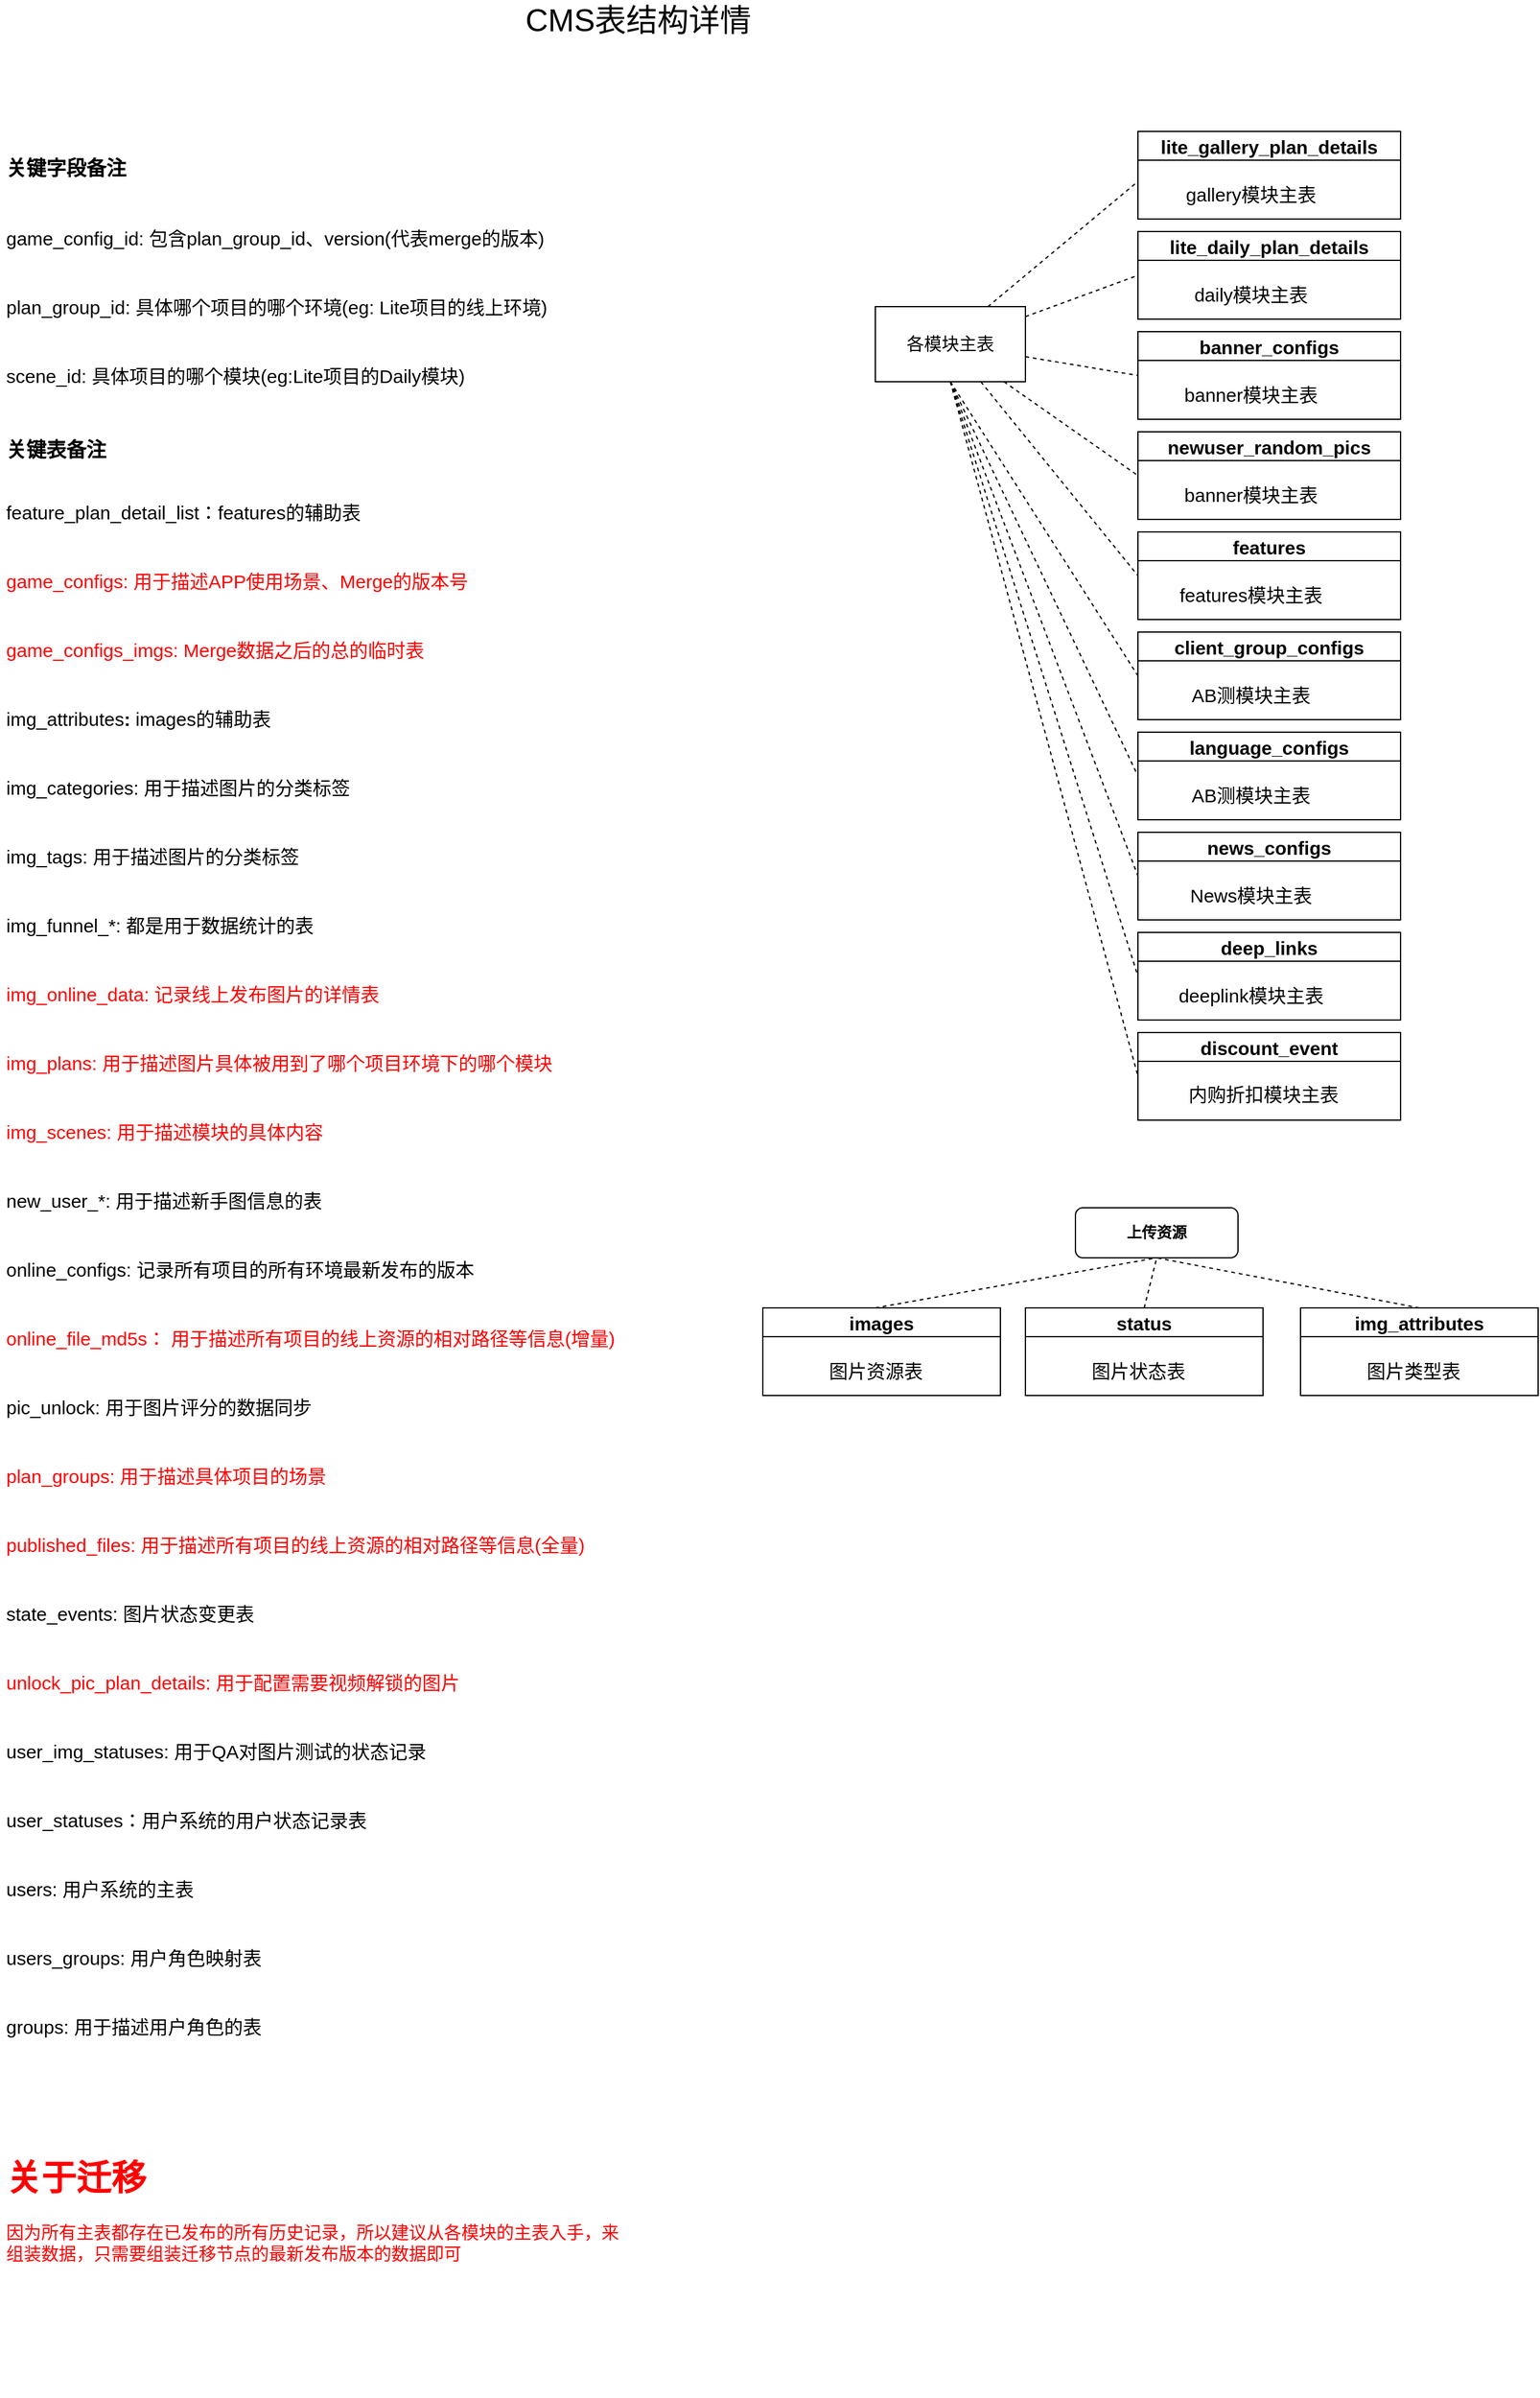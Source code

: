 <mxfile version="18.2.0" type="github">
  <diagram id="C5RBs43oDa-KdzZeNtuy" name="Page-1">
    <mxGraphModel dx="1183" dy="793" grid="1" gridSize="10" guides="1" tooltips="1" connect="1" arrows="1" fold="1" page="1" pageScale="1" pageWidth="827" pageHeight="1169" math="0" shadow="0">
      <root>
        <mxCell id="WIyWlLk6GJQsqaUBKTNV-0" />
        <mxCell id="WIyWlLk6GJQsqaUBKTNV-1" parent="WIyWlLk6GJQsqaUBKTNV-0" />
        <mxCell id="WIyWlLk6GJQsqaUBKTNV-3" value="&lt;b&gt;上传资源&lt;/b&gt;" style="rounded=1;whiteSpace=wrap;html=1;fontSize=12;glass=0;strokeWidth=1;shadow=0;" parent="WIyWlLk6GJQsqaUBKTNV-1" vertex="1">
          <mxGeometry x="890" y="990" width="130" height="40" as="geometry" />
        </mxCell>
        <mxCell id="anklOojbZPtdQO9B7LjY-0" value="&lt;font style=&quot;font-size: 25px;&quot;&gt;CMS表结构详情&lt;/font&gt;" style="text;html=1;align=center;verticalAlign=middle;resizable=0;points=[];autosize=1;strokeColor=none;fillColor=none;" vertex="1" parent="WIyWlLk6GJQsqaUBKTNV-1">
          <mxGeometry x="440" y="30" width="200" height="20" as="geometry" />
        </mxCell>
        <mxCell id="anklOojbZPtdQO9B7LjY-5" value="&lt;h1 style=&quot;font-size: 28px;&quot;&gt;&lt;font style=&quot;font-size: 16px;&quot;&gt;关键字段备注&lt;/font&gt;&lt;/h1&gt;&lt;p style=&quot;&quot;&gt;&lt;font style=&quot;&quot;&gt;&lt;span style=&quot;font-size: 15px;&quot;&gt;game_config_id: 包含plan_group_id、version(代表merge的版本)&lt;/span&gt;&lt;br&gt;&lt;/font&gt;&lt;/p&gt;&lt;p style=&quot;&quot;&gt;&lt;font style=&quot;font-size: 15px;&quot;&gt;plan_group_id: 具体哪个项目的哪个环境(eg: Lite项目的线上环境)&lt;/font&gt;&lt;/p&gt;&lt;p style=&quot;&quot;&gt;&lt;font style=&quot;&quot;&gt;&lt;span style=&quot;font-size: 15px;&quot;&gt;scene_id: 具体项目的哪个模块(eg:Lite项目的Daily模块)&lt;/span&gt;&lt;br&gt;&lt;/font&gt;&lt;/p&gt;&lt;p style=&quot;&quot;&gt;&lt;font style=&quot;font-size: 15px;&quot;&gt;&lt;br&gt;&lt;/font&gt;&lt;/p&gt;" style="text;html=1;strokeColor=none;fillColor=none;spacing=5;spacingTop=-20;whiteSpace=wrap;overflow=hidden;rounded=0;fontSize=25;" vertex="1" parent="WIyWlLk6GJQsqaUBKTNV-1">
          <mxGeometry x="30" y="130" width="450" height="230" as="geometry" />
        </mxCell>
        <mxCell id="anklOojbZPtdQO9B7LjY-10" value="images" style="swimlane;fontSize=15;" vertex="1" parent="WIyWlLk6GJQsqaUBKTNV-1">
          <mxGeometry x="640" y="1070" width="190" height="70" as="geometry" />
        </mxCell>
        <mxCell id="anklOojbZPtdQO9B7LjY-11" value="图片资源表" style="text;html=1;align=center;verticalAlign=middle;resizable=0;points=[];autosize=1;strokeColor=none;fillColor=none;fontSize=15;" vertex="1" parent="anklOojbZPtdQO9B7LjY-10">
          <mxGeometry x="45" y="40" width="90" height="20" as="geometry" />
        </mxCell>
        <mxCell id="anklOojbZPtdQO9B7LjY-12" value="status" style="swimlane;fontSize=15;" vertex="1" parent="WIyWlLk6GJQsqaUBKTNV-1">
          <mxGeometry x="850" y="1070" width="190" height="70" as="geometry" />
        </mxCell>
        <mxCell id="anklOojbZPtdQO9B7LjY-13" value="图片状态表" style="text;html=1;align=center;verticalAlign=middle;resizable=0;points=[];autosize=1;strokeColor=none;fillColor=none;fontSize=15;" vertex="1" parent="anklOojbZPtdQO9B7LjY-12">
          <mxGeometry x="45" y="40" width="90" height="20" as="geometry" />
        </mxCell>
        <mxCell id="anklOojbZPtdQO9B7LjY-14" value="img_attributes" style="swimlane;fontSize=15;" vertex="1" parent="WIyWlLk6GJQsqaUBKTNV-1">
          <mxGeometry x="1070" y="1070" width="190" height="70" as="geometry" />
        </mxCell>
        <mxCell id="anklOojbZPtdQO9B7LjY-15" value="图片类型表" style="text;html=1;align=center;verticalAlign=middle;resizable=0;points=[];autosize=1;strokeColor=none;fillColor=none;fontSize=15;" vertex="1" parent="anklOojbZPtdQO9B7LjY-14">
          <mxGeometry x="45" y="40" width="90" height="20" as="geometry" />
        </mxCell>
        <mxCell id="anklOojbZPtdQO9B7LjY-16" value="" style="endArrow=none;dashed=1;html=1;rounded=0;fontSize=15;entryX=0.5;entryY=1;entryDx=0;entryDy=0;" edge="1" parent="WIyWlLk6GJQsqaUBKTNV-1" target="WIyWlLk6GJQsqaUBKTNV-3">
          <mxGeometry width="50" height="50" relative="1" as="geometry">
            <mxPoint x="730" y="1070" as="sourcePoint" />
            <mxPoint x="780" y="1020" as="targetPoint" />
          </mxGeometry>
        </mxCell>
        <mxCell id="anklOojbZPtdQO9B7LjY-17" value="" style="endArrow=none;dashed=1;html=1;rounded=0;fontSize=15;entryX=0.5;entryY=1;entryDx=0;entryDy=0;exitX=0.5;exitY=0;exitDx=0;exitDy=0;" edge="1" parent="WIyWlLk6GJQsqaUBKTNV-1" source="anklOojbZPtdQO9B7LjY-12" target="WIyWlLk6GJQsqaUBKTNV-3">
          <mxGeometry width="50" height="50" relative="1" as="geometry">
            <mxPoint x="740" y="1080" as="sourcePoint" />
            <mxPoint x="945" y="1020" as="targetPoint" />
          </mxGeometry>
        </mxCell>
        <mxCell id="anklOojbZPtdQO9B7LjY-18" value="" style="endArrow=none;dashed=1;html=1;rounded=0;fontSize=15;entryX=0.5;entryY=1;entryDx=0;entryDy=0;exitX=0.5;exitY=0;exitDx=0;exitDy=0;" edge="1" parent="WIyWlLk6GJQsqaUBKTNV-1" source="anklOojbZPtdQO9B7LjY-14" target="WIyWlLk6GJQsqaUBKTNV-3">
          <mxGeometry width="50" height="50" relative="1" as="geometry">
            <mxPoint x="750" y="1090" as="sourcePoint" />
            <mxPoint x="955" y="1030" as="targetPoint" />
          </mxGeometry>
        </mxCell>
        <mxCell id="anklOojbZPtdQO9B7LjY-20" value="各模块主表" style="rounded=0;whiteSpace=wrap;html=1;fontSize=14;" vertex="1" parent="WIyWlLk6GJQsqaUBKTNV-1">
          <mxGeometry x="730" y="270" width="120" height="60" as="geometry" />
        </mxCell>
        <mxCell id="anklOojbZPtdQO9B7LjY-27" value="" style="endArrow=none;dashed=1;html=1;rounded=0;fontSize=14;exitX=0.75;exitY=0;exitDx=0;exitDy=0;" edge="1" parent="WIyWlLk6GJQsqaUBKTNV-1" source="anklOojbZPtdQO9B7LjY-20">
          <mxGeometry width="50" height="50" relative="1" as="geometry">
            <mxPoint x="890" y="220" as="sourcePoint" />
            <mxPoint x="940" y="170" as="targetPoint" />
          </mxGeometry>
        </mxCell>
        <mxCell id="anklOojbZPtdQO9B7LjY-28" value="" style="endArrow=none;dashed=1;html=1;rounded=0;fontSize=14;entryX=0;entryY=0.5;entryDx=0;entryDy=0;" edge="1" parent="WIyWlLk6GJQsqaUBKTNV-1" source="anklOojbZPtdQO9B7LjY-20" target="anklOojbZPtdQO9B7LjY-34">
          <mxGeometry width="50" height="50" relative="1" as="geometry">
            <mxPoint x="840" y="310" as="sourcePoint" />
            <mxPoint x="940" y="240" as="targetPoint" />
          </mxGeometry>
        </mxCell>
        <mxCell id="anklOojbZPtdQO9B7LjY-29" value="" style="endArrow=none;dashed=1;html=1;rounded=0;fontSize=14;entryX=0;entryY=0.5;entryDx=0;entryDy=0;" edge="1" parent="WIyWlLk6GJQsqaUBKTNV-1" source="anklOojbZPtdQO9B7LjY-20" target="anklOojbZPtdQO9B7LjY-36">
          <mxGeometry width="50" height="50" relative="1" as="geometry">
            <mxPoint x="900" y="270" as="sourcePoint" />
            <mxPoint x="940" y="310" as="targetPoint" />
          </mxGeometry>
        </mxCell>
        <mxCell id="anklOojbZPtdQO9B7LjY-30" value="" style="endArrow=none;dashed=1;html=1;rounded=0;fontSize=14;entryX=0;entryY=0.5;entryDx=0;entryDy=0;" edge="1" parent="WIyWlLk6GJQsqaUBKTNV-1" source="anklOojbZPtdQO9B7LjY-20" target="anklOojbZPtdQO9B7LjY-41">
          <mxGeometry width="50" height="50" relative="1" as="geometry">
            <mxPoint x="840" y="310" as="sourcePoint" />
            <mxPoint x="940" y="380" as="targetPoint" />
          </mxGeometry>
        </mxCell>
        <mxCell id="anklOojbZPtdQO9B7LjY-31" value="" style="endArrow=none;dashed=1;html=1;rounded=0;fontSize=14;entryX=0;entryY=0.5;entryDx=0;entryDy=0;" edge="1" parent="WIyWlLk6GJQsqaUBKTNV-1" source="anklOojbZPtdQO9B7LjY-20" target="anklOojbZPtdQO9B7LjY-38">
          <mxGeometry width="50" height="50" relative="1" as="geometry">
            <mxPoint x="840" y="310" as="sourcePoint" />
            <mxPoint x="910" y="470" as="targetPoint" />
          </mxGeometry>
        </mxCell>
        <mxCell id="anklOojbZPtdQO9B7LjY-32" value="lite_gallery_plan_details" style="swimlane;fontSize=15;" vertex="1" parent="WIyWlLk6GJQsqaUBKTNV-1">
          <mxGeometry x="940" y="130" width="210" height="70" as="geometry" />
        </mxCell>
        <mxCell id="anklOojbZPtdQO9B7LjY-33" value="gallery模块主表" style="text;html=1;align=center;verticalAlign=middle;resizable=0;points=[];autosize=1;strokeColor=none;fillColor=none;fontSize=15;" vertex="1" parent="anklOojbZPtdQO9B7LjY-32">
          <mxGeometry x="30" y="40" width="120" height="20" as="geometry" />
        </mxCell>
        <mxCell id="anklOojbZPtdQO9B7LjY-34" value="lite_daily_plan_details" style="swimlane;fontSize=15;" vertex="1" parent="WIyWlLk6GJQsqaUBKTNV-1">
          <mxGeometry x="940" y="210" width="210" height="70" as="geometry" />
        </mxCell>
        <mxCell id="anklOojbZPtdQO9B7LjY-35" value="daily模块主表" style="text;html=1;align=center;verticalAlign=middle;resizable=0;points=[];autosize=1;strokeColor=none;fillColor=none;fontSize=15;" vertex="1" parent="anklOojbZPtdQO9B7LjY-34">
          <mxGeometry x="35" y="40" width="110" height="20" as="geometry" />
        </mxCell>
        <mxCell id="anklOojbZPtdQO9B7LjY-36" value="banner_configs" style="swimlane;fontSize=15;" vertex="1" parent="WIyWlLk6GJQsqaUBKTNV-1">
          <mxGeometry x="940" y="290" width="210" height="70" as="geometry" />
        </mxCell>
        <mxCell id="anklOojbZPtdQO9B7LjY-37" value="banner模块主表" style="text;html=1;align=center;verticalAlign=middle;resizable=0;points=[];autosize=1;strokeColor=none;fillColor=none;fontSize=15;" vertex="1" parent="anklOojbZPtdQO9B7LjY-36">
          <mxGeometry x="30" y="40" width="120" height="20" as="geometry" />
        </mxCell>
        <mxCell id="anklOojbZPtdQO9B7LjY-38" value="features" style="swimlane;fontSize=15;" vertex="1" parent="WIyWlLk6GJQsqaUBKTNV-1">
          <mxGeometry x="940" y="450" width="210" height="70" as="geometry" />
        </mxCell>
        <mxCell id="anklOojbZPtdQO9B7LjY-39" value="&lt;span style=&quot;text-align: left;&quot;&gt;features&lt;/span&gt;模块主表" style="text;html=1;align=center;verticalAlign=middle;resizable=0;points=[];autosize=1;strokeColor=none;fillColor=none;fontSize=15;" vertex="1" parent="anklOojbZPtdQO9B7LjY-38">
          <mxGeometry x="25" y="40" width="130" height="20" as="geometry" />
        </mxCell>
        <mxCell id="anklOojbZPtdQO9B7LjY-41" value="newuser_random_pics" style="swimlane;fontSize=15;" vertex="1" parent="WIyWlLk6GJQsqaUBKTNV-1">
          <mxGeometry x="940" y="370" width="210" height="70" as="geometry" />
        </mxCell>
        <mxCell id="anklOojbZPtdQO9B7LjY-42" value="banner模块主表" style="text;html=1;align=center;verticalAlign=middle;resizable=0;points=[];autosize=1;strokeColor=none;fillColor=none;fontSize=15;" vertex="1" parent="anklOojbZPtdQO9B7LjY-41">
          <mxGeometry x="30" y="40" width="120" height="20" as="geometry" />
        </mxCell>
        <mxCell id="anklOojbZPtdQO9B7LjY-44" value="client_group_configs" style="swimlane;fontSize=15;" vertex="1" parent="WIyWlLk6GJQsqaUBKTNV-1">
          <mxGeometry x="940" y="530" width="210" height="70" as="geometry" />
        </mxCell>
        <mxCell id="anklOojbZPtdQO9B7LjY-45" value="&lt;div style=&quot;text-align: left;&quot;&gt;&lt;span style=&quot;background-color: initial;&quot;&gt;AB测模块主表&lt;/span&gt;&lt;/div&gt;" style="text;html=1;align=center;verticalAlign=middle;resizable=0;points=[];autosize=1;strokeColor=none;fillColor=none;fontSize=15;" vertex="1" parent="anklOojbZPtdQO9B7LjY-44">
          <mxGeometry x="35" y="40" width="110" height="20" as="geometry" />
        </mxCell>
        <mxCell id="anklOojbZPtdQO9B7LjY-46" value="" style="endArrow=none;dashed=1;html=1;rounded=0;fontSize=14;entryX=0;entryY=0.5;entryDx=0;entryDy=0;exitX=0.5;exitY=1;exitDx=0;exitDy=0;" edge="1" parent="WIyWlLk6GJQsqaUBKTNV-1" source="anklOojbZPtdQO9B7LjY-20" target="anklOojbZPtdQO9B7LjY-44">
          <mxGeometry width="50" height="50" relative="1" as="geometry">
            <mxPoint x="824.324" y="340" as="sourcePoint" />
            <mxPoint x="950" y="495" as="targetPoint" />
          </mxGeometry>
        </mxCell>
        <mxCell id="anklOojbZPtdQO9B7LjY-47" value="language_configs" style="swimlane;fontSize=15;" vertex="1" parent="WIyWlLk6GJQsqaUBKTNV-1">
          <mxGeometry x="940" y="610" width="210" height="70" as="geometry" />
        </mxCell>
        <mxCell id="anklOojbZPtdQO9B7LjY-48" value="&lt;div style=&quot;text-align: left;&quot;&gt;&lt;span style=&quot;background-color: initial;&quot;&gt;AB测模块主表&lt;/span&gt;&lt;/div&gt;" style="text;html=1;align=center;verticalAlign=middle;resizable=0;points=[];autosize=1;strokeColor=none;fillColor=none;fontSize=15;" vertex="1" parent="anklOojbZPtdQO9B7LjY-47">
          <mxGeometry x="35" y="40" width="110" height="20" as="geometry" />
        </mxCell>
        <mxCell id="anklOojbZPtdQO9B7LjY-49" value="" style="endArrow=none;dashed=1;html=1;rounded=0;fontSize=14;entryX=0;entryY=0.5;entryDx=0;entryDy=0;exitX=0.5;exitY=1;exitDx=0;exitDy=0;" edge="1" parent="WIyWlLk6GJQsqaUBKTNV-1" source="anklOojbZPtdQO9B7LjY-20" target="anklOojbZPtdQO9B7LjY-47">
          <mxGeometry width="50" height="50" relative="1" as="geometry">
            <mxPoint x="800" y="340" as="sourcePoint" />
            <mxPoint x="950" y="575" as="targetPoint" />
          </mxGeometry>
        </mxCell>
        <mxCell id="anklOojbZPtdQO9B7LjY-50" value="news_configs" style="swimlane;fontSize=15;" vertex="1" parent="WIyWlLk6GJQsqaUBKTNV-1">
          <mxGeometry x="940" y="690" width="210" height="70" as="geometry" />
        </mxCell>
        <mxCell id="anklOojbZPtdQO9B7LjY-51" value="&lt;div style=&quot;text-align: left;&quot;&gt;&lt;span style=&quot;background-color: initial;&quot;&gt;News模块主表&lt;/span&gt;&lt;/div&gt;" style="text;html=1;align=center;verticalAlign=middle;resizable=0;points=[];autosize=1;strokeColor=none;fillColor=none;fontSize=15;" vertex="1" parent="anklOojbZPtdQO9B7LjY-50">
          <mxGeometry x="35" y="40" width="110" height="20" as="geometry" />
        </mxCell>
        <mxCell id="anklOojbZPtdQO9B7LjY-52" value="" style="endArrow=none;dashed=1;html=1;rounded=0;fontSize=14;entryX=0;entryY=0.5;entryDx=0;entryDy=0;exitX=0.5;exitY=1;exitDx=0;exitDy=0;" edge="1" parent="WIyWlLk6GJQsqaUBKTNV-1" source="anklOojbZPtdQO9B7LjY-20" target="anklOojbZPtdQO9B7LjY-50">
          <mxGeometry width="50" height="50" relative="1" as="geometry">
            <mxPoint x="800" y="340" as="sourcePoint" />
            <mxPoint x="950" y="655" as="targetPoint" />
          </mxGeometry>
        </mxCell>
        <mxCell id="anklOojbZPtdQO9B7LjY-53" value="deep_links" style="swimlane;fontSize=15;" vertex="1" parent="WIyWlLk6GJQsqaUBKTNV-1">
          <mxGeometry x="940" y="770" width="210" height="70" as="geometry" />
        </mxCell>
        <mxCell id="anklOojbZPtdQO9B7LjY-54" value="&lt;div style=&quot;text-align: left;&quot;&gt;&lt;span style=&quot;background-color: initial;&quot;&gt;deeplink模块主表&lt;/span&gt;&lt;/div&gt;" style="text;html=1;align=center;verticalAlign=middle;resizable=0;points=[];autosize=1;strokeColor=none;fillColor=none;fontSize=15;" vertex="1" parent="anklOojbZPtdQO9B7LjY-53">
          <mxGeometry x="25" y="40" width="130" height="20" as="geometry" />
        </mxCell>
        <mxCell id="anklOojbZPtdQO9B7LjY-55" value="" style="endArrow=none;dashed=1;html=1;rounded=0;fontSize=14;entryX=0;entryY=0.5;entryDx=0;entryDy=0;" edge="1" parent="WIyWlLk6GJQsqaUBKTNV-1" target="anklOojbZPtdQO9B7LjY-53">
          <mxGeometry width="50" height="50" relative="1" as="geometry">
            <mxPoint x="790" y="330" as="sourcePoint" />
            <mxPoint x="940" y="710" as="targetPoint" />
          </mxGeometry>
        </mxCell>
        <mxCell id="anklOojbZPtdQO9B7LjY-56" value="discount_event" style="swimlane;fontSize=15;" vertex="1" parent="WIyWlLk6GJQsqaUBKTNV-1">
          <mxGeometry x="940" y="850" width="210" height="70" as="geometry" />
        </mxCell>
        <mxCell id="anklOojbZPtdQO9B7LjY-57" value="&lt;div style=&quot;text-align: left;&quot;&gt;&lt;br&gt;&lt;/div&gt;&lt;div style=&quot;text-align: left;&quot;&gt;&lt;span style=&quot;background-color: initial;&quot;&gt;内购折扣模块主表&lt;/span&gt;&lt;/div&gt;" style="text;html=1;align=center;verticalAlign=middle;resizable=0;points=[];autosize=1;strokeColor=none;fillColor=none;fontSize=15;" vertex="1" parent="anklOojbZPtdQO9B7LjY-56">
          <mxGeometry x="30" y="20" width="140" height="40" as="geometry" />
        </mxCell>
        <mxCell id="anklOojbZPtdQO9B7LjY-58" value="" style="endArrow=none;dashed=1;html=1;rounded=0;fontSize=14;entryX=0;entryY=0.5;entryDx=0;entryDy=0;exitX=0.5;exitY=1;exitDx=0;exitDy=0;" edge="1" parent="WIyWlLk6GJQsqaUBKTNV-1" source="anklOojbZPtdQO9B7LjY-20" target="anklOojbZPtdQO9B7LjY-56">
          <mxGeometry width="50" height="50" relative="1" as="geometry">
            <mxPoint x="800" y="340" as="sourcePoint" />
            <mxPoint x="950" y="815" as="targetPoint" />
          </mxGeometry>
        </mxCell>
        <mxCell id="anklOojbZPtdQO9B7LjY-59" value="&lt;h1 style=&quot;font-size: 28px;&quot;&gt;&lt;font style=&quot;font-size: 16px;&quot;&gt;关键表备注&lt;/font&gt;&lt;/h1&gt;&lt;span style=&quot;font-size: 15px;&quot;&gt;feature_plan_detail_list：features的辅助表&lt;br&gt;&lt;/span&gt;&lt;p style=&quot;&quot;&gt;&lt;font color=&quot;#ff0000&quot; style=&quot;font-size: 15px;&quot;&gt;game_configs: 用于描述APP使用场景、Merge的版本号&lt;/font&gt;&lt;/p&gt;&lt;p style=&quot;&quot;&gt;&lt;font color=&quot;#ff0000&quot; style=&quot;font-size: 15px;&quot;&gt;game_configs_imgs: Merge数据之后的总的临时表&lt;/font&gt;&lt;/p&gt;&lt;p style=&quot;&quot;&gt;&lt;font style=&quot;font-size: 15px;&quot;&gt;&lt;span style=&quot;text-align: center;&quot;&gt;img_attributes&lt;/span&gt;&lt;span style=&quot;font-weight: 700; text-align: center;&quot;&gt;: &lt;/span&gt;&lt;span style=&quot;text-align: center;&quot;&gt;images的辅助表&lt;/span&gt;&lt;br&gt;&lt;/font&gt;&lt;/p&gt;&lt;p style=&quot;&quot;&gt;&lt;font style=&quot;&quot;&gt;&lt;span style=&quot;text-align: center;&quot;&gt;&lt;span style=&quot;font-size: 15px;&quot;&gt;img_categories: 用于描述图片的分类标签&lt;/span&gt;&lt;br&gt;&lt;/span&gt;&lt;/font&gt;&lt;/p&gt;&lt;p style=&quot;&quot;&gt;&lt;font style=&quot;&quot;&gt;&lt;span style=&quot;font-size: 15px; text-align: center;&quot;&gt;img_tags: 用于描述图片的分类标签&lt;/span&gt;&lt;span style=&quot;text-align: center;&quot;&gt;&lt;span style=&quot;font-size: 15px;&quot;&gt;&lt;br&gt;&lt;/span&gt;&lt;/span&gt;&lt;/font&gt;&lt;/p&gt;&lt;p style=&quot;&quot;&gt;&lt;font style=&quot;font-size: 15px;&quot;&gt;img_funnel_*: 都是用于数据统计的表&lt;/font&gt;&lt;/p&gt;&lt;p style=&quot;&quot;&gt;&lt;font style=&quot;&quot;&gt;&lt;span style=&quot;font-size: 15px;&quot;&gt;&lt;font color=&quot;#ff0000&quot;&gt;img_online_data: 记录线上发布图片的详情表&lt;/font&gt;&lt;/span&gt;&lt;br&gt;&lt;/font&gt;&lt;/p&gt;&lt;p style=&quot;&quot;&gt;&lt;font style=&quot;&quot;&gt;&lt;span style=&quot;font-size: 15px;&quot;&gt;&lt;font color=&quot;#ff0000&quot;&gt;img_plans: 用于描述图片具体被用到了哪个项目环境下的哪个模块&lt;/font&gt;&lt;/span&gt;&lt;br&gt;&lt;/font&gt;&lt;/p&gt;&lt;p style=&quot;&quot;&gt;&lt;font color=&quot;#ff0000&quot; style=&quot;&quot;&gt;&lt;span style=&quot;font-size: 15px;&quot;&gt;img_scenes: 用于描述模块的具体内容&lt;/span&gt;&lt;br&gt;&lt;/font&gt;&lt;/p&gt;&lt;p style=&quot;&quot;&gt;&lt;font style=&quot;&quot;&gt;&lt;span style=&quot;font-size: 15px;&quot;&gt;new_user_*: 用于描述新手图信息的表&lt;/span&gt;&lt;/font&gt;&lt;/p&gt;&lt;p style=&quot;&quot;&gt;&lt;font style=&quot;&quot;&gt;&lt;span style=&quot;font-size: 15px;&quot;&gt;online_configs: 记录所有项目的所有环境最新发布的版本&lt;/span&gt;&lt;br&gt;&lt;/font&gt;&lt;/p&gt;&lt;p style=&quot;&quot;&gt;&lt;font style=&quot;&quot;&gt;&lt;span style=&quot;font-size: 15px;&quot;&gt;&lt;font color=&quot;#ff0000&quot;&gt;online_file_md5s： 用于描述所有项目的线上资源的相对路径等信息(增量)&lt;/font&gt;&lt;/span&gt;&lt;br&gt;&lt;/font&gt;&lt;/p&gt;&lt;p style=&quot;&quot;&gt;&lt;font style=&quot;&quot;&gt;&lt;span style=&quot;font-size: 15px;&quot;&gt;pic_unlock: 用于图片评分的数据同步&lt;/span&gt;&lt;br&gt;&lt;/font&gt;&lt;/p&gt;&lt;p style=&quot;&quot;&gt;&lt;font style=&quot;&quot;&gt;&lt;span style=&quot;font-size: 15px;&quot;&gt;&lt;font color=&quot;#ff0000&quot;&gt;plan_groups: 用于描述具体项目的场景&lt;/font&gt;&lt;/span&gt;&lt;br&gt;&lt;/font&gt;&lt;/p&gt;&lt;p style=&quot;&quot;&gt;&lt;font style=&quot;&quot;&gt;&lt;span style=&quot;font-size: 15px;&quot;&gt;&lt;font color=&quot;#ff0000&quot;&gt;published_files: 用于描述所有项目的线上资源的相对路径等信息(全量)&lt;/font&gt;&lt;/span&gt;&lt;br&gt;&lt;/font&gt;&lt;/p&gt;&lt;p style=&quot;&quot;&gt;&lt;font style=&quot;&quot;&gt;&lt;span style=&quot;font-size: 15px;&quot;&gt;state_events: 图片状态变更表&lt;/span&gt;&lt;br&gt;&lt;/font&gt;&lt;/p&gt;&lt;p style=&quot;&quot;&gt;&lt;font style=&quot;&quot;&gt;&lt;span style=&quot;font-size: 15px;&quot;&gt;&lt;font color=&quot;#ff0000&quot;&gt;unlock_pic_plan_details: 用于配置需要视频解锁的图片&lt;/font&gt;&lt;/span&gt;&lt;br&gt;&lt;/font&gt;&lt;/p&gt;&lt;p style=&quot;&quot;&gt;&lt;font style=&quot;&quot;&gt;&lt;span style=&quot;font-size: 15px;&quot;&gt;user_img_statuses: 用于QA对图片测试的状态记录&lt;/span&gt;&lt;br&gt;&lt;/font&gt;&lt;/p&gt;&lt;p style=&quot;&quot;&gt;&lt;font style=&quot;&quot;&gt;&lt;span style=&quot;font-size: 15px;&quot;&gt;user_statuses：用户系统的用户状态记录表&lt;/span&gt;&lt;br&gt;&lt;/font&gt;&lt;/p&gt;&lt;p style=&quot;&quot;&gt;&lt;font style=&quot;&quot;&gt;&lt;span style=&quot;font-size: 15px;&quot;&gt;users: 用户系统的主表&lt;/span&gt;&lt;br&gt;&lt;/font&gt;&lt;/p&gt;&lt;p style=&quot;&quot;&gt;&lt;font style=&quot;&quot;&gt;&lt;span style=&quot;font-size: 15px;&quot;&gt;users_groups: 用户角色映射表&lt;/span&gt;&lt;br&gt;&lt;/font&gt;&lt;/p&gt;&lt;p style=&quot;&quot;&gt;&lt;font style=&quot;&quot;&gt;&lt;span style=&quot;font-size: 15px;&quot;&gt;groups: 用于描述用户角色的表&lt;/span&gt;&lt;span style=&quot;font-size: 15px;&quot;&gt;&lt;br&gt;&lt;/span&gt;&lt;/font&gt;&lt;/p&gt;" style="text;html=1;strokeColor=none;fillColor=none;spacing=5;spacingTop=-20;whiteSpace=wrap;overflow=hidden;rounded=0;fontSize=25;" vertex="1" parent="WIyWlLk6GJQsqaUBKTNV-1">
          <mxGeometry x="30" y="355" width="570" height="1335" as="geometry" />
        </mxCell>
        <mxCell id="anklOojbZPtdQO9B7LjY-60" value="&lt;h1&gt;关于迁移&lt;/h1&gt;&lt;p&gt;因为所有主表都存在已发布的所有历史记录，所以建议从各模块的主表入手，来组装数据，只需要组装迁移节点的最新发布版本的数据即可&lt;/p&gt;" style="text;html=1;strokeColor=none;fillColor=none;spacing=5;spacingTop=-20;whiteSpace=wrap;overflow=hidden;rounded=0;fontSize=14;fontColor=#FF0000;" vertex="1" parent="WIyWlLk6GJQsqaUBKTNV-1">
          <mxGeometry x="30" y="1740" width="500" height="200" as="geometry" />
        </mxCell>
      </root>
    </mxGraphModel>
  </diagram>
</mxfile>
